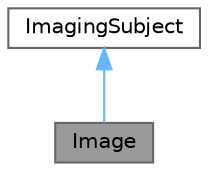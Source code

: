 digraph "Image"
{
 // LATEX_PDF_SIZE
  bgcolor="transparent";
  edge [fontname=Helvetica,fontsize=10,labelfontname=Helvetica,labelfontsize=10];
  node [fontname=Helvetica,fontsize=10,shape=box,height=0.2,width=0.4];
  Node1 [id="Node000001",label="Image",height=0.2,width=0.4,color="gray40", fillcolor="grey60", style="filled", fontcolor="black",tooltip="Represents an image, specifically whether it's a \"real\" image."];
  Node2 -> Node1 [id="edge1_Node000001_Node000002",dir="back",color="steelblue1",style="solid",tooltip=" "];
  Node2 [id="Node000002",label="ImagingSubject",height=0.2,width=0.4,color="gray40", fillcolor="white", style="filled",URL="$classImagingSubject.html",tooltip="A base class representing a subject within an imaging system."];
}
